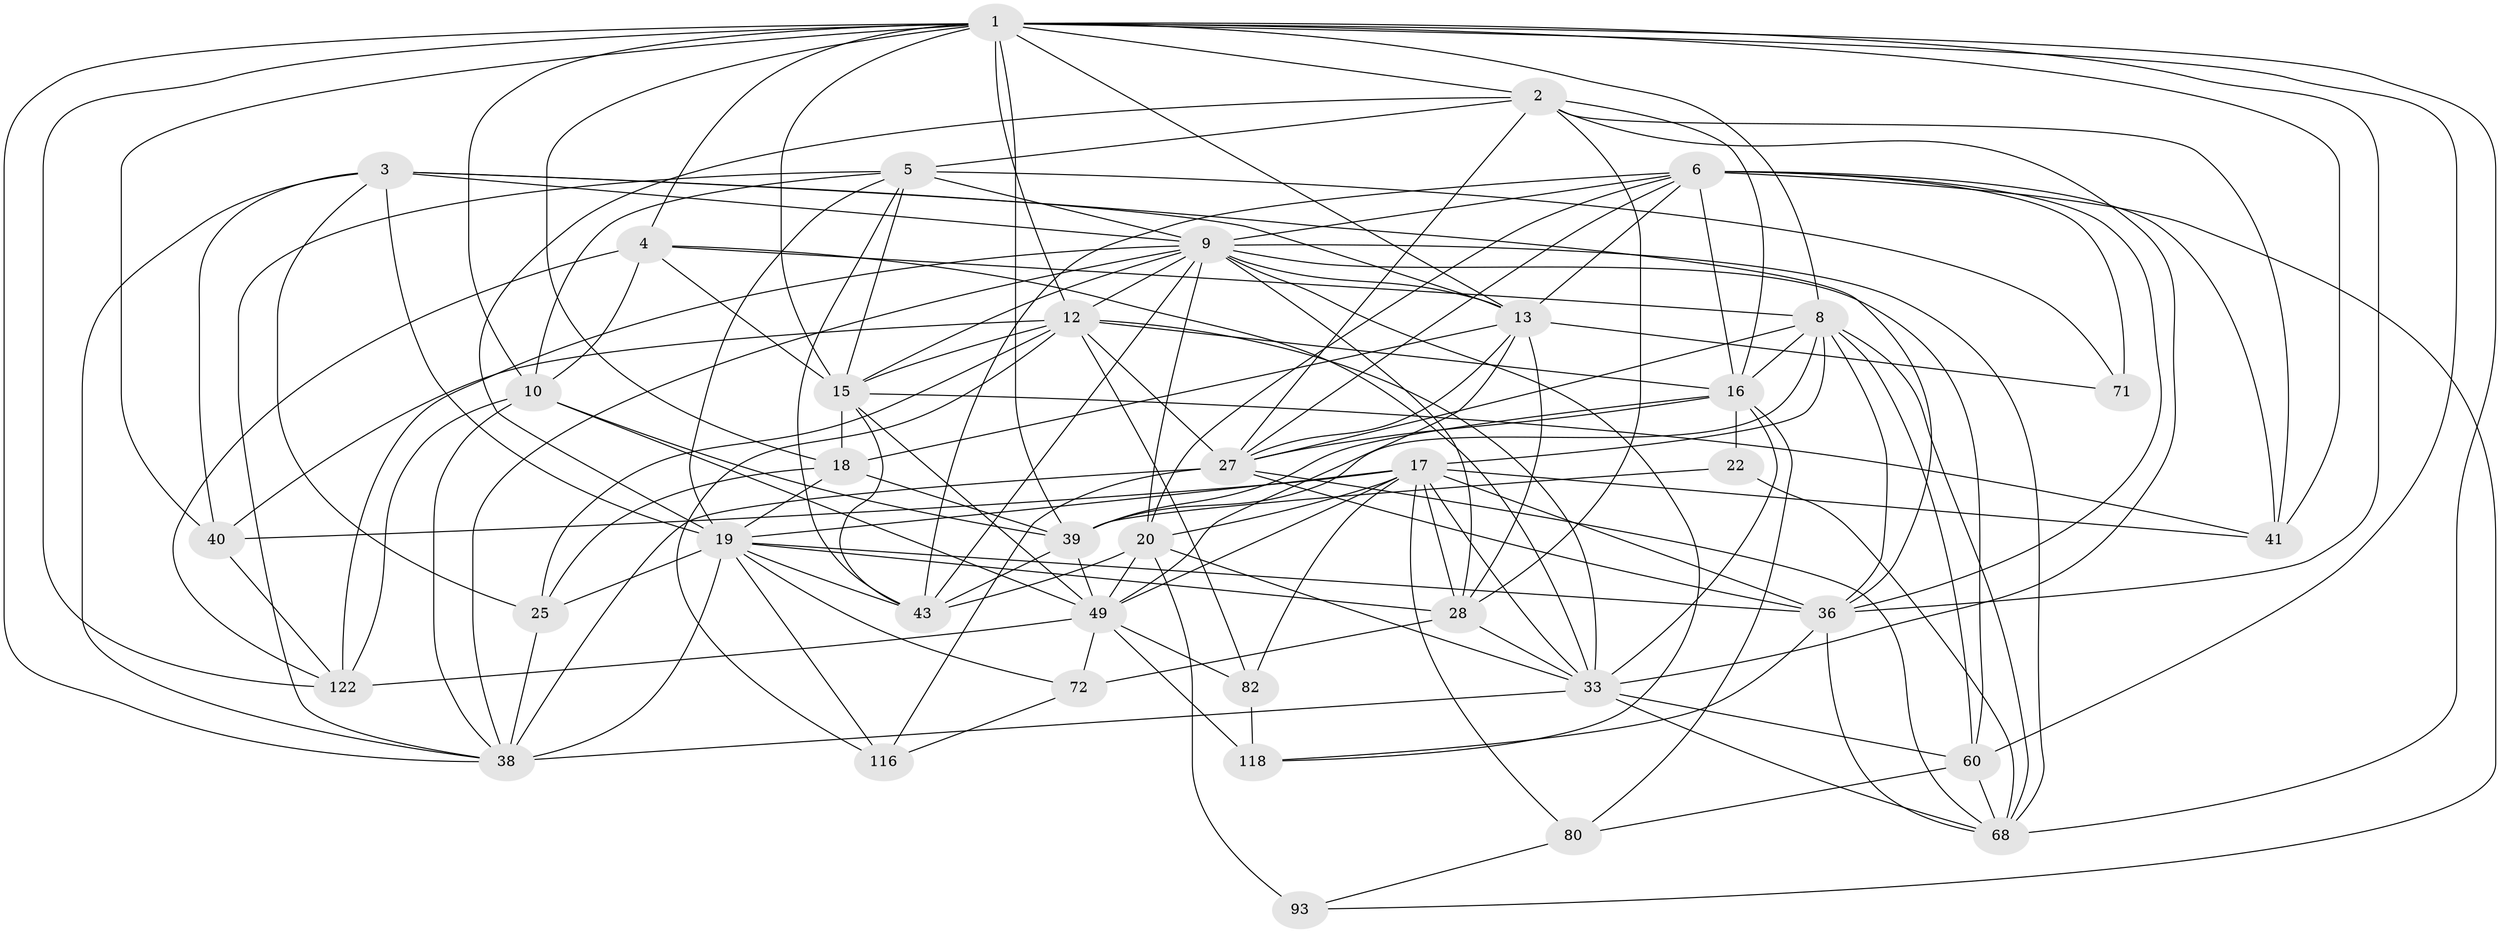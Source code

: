 // original degree distribution, {4: 1.0}
// Generated by graph-tools (version 1.1) at 2025/20/03/04/25 18:20:29]
// undirected, 39 vertices, 146 edges
graph export_dot {
graph [start="1"]
  node [color=gray90,style=filled];
  1 [super="+26+59"];
  2 [super="+30+129+101"];
  3 [super="+64+79"];
  4 [super="+7"];
  5 [super="+11+23"];
  6 [super="+14+66"];
  8 [super="+21+92+88"];
  9 [super="+100+45+73+31"];
  10 [super="+81+47"];
  12 [super="+113+76+67"];
  13 [super="+109+56+53"];
  15 [super="+123+57"];
  16 [super="+112+24"];
  17 [super="+61+120+35"];
  18 [super="+32"];
  19 [super="+50+94+65"];
  20 [super="+106+121"];
  22;
  25 [super="+102"];
  27 [super="+42+89"];
  28 [super="+52+70+107"];
  33 [super="+44"];
  36 [super="+55+62+105+108"];
  38 [super="+84+114"];
  39 [super="+126+111"];
  40 [super="+125"];
  41 [super="+96"];
  43 [super="+48"];
  49 [super="+127+78+74"];
  60 [super="+115"];
  68 [super="+83"];
  71;
  72;
  80;
  82;
  93;
  116;
  118;
  122 [super="+128"];
  1 -- 40;
  1 -- 122;
  1 -- 12;
  1 -- 15;
  1 -- 13;
  1 -- 2;
  1 -- 4;
  1 -- 36;
  1 -- 68;
  1 -- 8 [weight=2];
  1 -- 41;
  1 -- 10 [weight=2];
  1 -- 60;
  1 -- 39;
  1 -- 38;
  1 -- 18;
  2 -- 33;
  2 -- 27;
  2 -- 28 [weight=2];
  2 -- 5 [weight=2];
  2 -- 16;
  2 -- 41;
  2 -- 19;
  3 -- 40;
  3 -- 25;
  3 -- 13 [weight=2];
  3 -- 38;
  3 -- 9;
  3 -- 19;
  3 -- 36;
  4 -- 122;
  4 -- 10;
  4 -- 15;
  4 -- 8;
  4 -- 33;
  5 -- 71 [weight=2];
  5 -- 10;
  5 -- 38;
  5 -- 43;
  5 -- 15;
  5 -- 9;
  5 -- 19;
  6 -- 27;
  6 -- 71;
  6 -- 43;
  6 -- 13;
  6 -- 93;
  6 -- 9 [weight=3];
  6 -- 36;
  6 -- 41;
  6 -- 20;
  6 -- 16;
  8 -- 39;
  8 -- 60;
  8 -- 36;
  8 -- 16 [weight=3];
  8 -- 17;
  8 -- 68;
  8 -- 27;
  9 -- 43 [weight=2];
  9 -- 20;
  9 -- 15;
  9 -- 38;
  9 -- 13;
  9 -- 60;
  9 -- 28 [weight=2];
  9 -- 122;
  9 -- 12;
  9 -- 68;
  9 -- 118;
  10 -- 49;
  10 -- 122;
  10 -- 39;
  10 -- 38;
  12 -- 40;
  12 -- 27;
  12 -- 15;
  12 -- 33;
  12 -- 116;
  12 -- 25;
  12 -- 82;
  12 -- 16;
  13 -- 18;
  13 -- 28;
  13 -- 27;
  13 -- 71;
  13 -- 49;
  15 -- 41 [weight=2];
  15 -- 49;
  15 -- 18;
  15 -- 43;
  16 -- 22 [weight=2];
  16 -- 33;
  16 -- 80;
  16 -- 39;
  16 -- 27;
  17 -- 40 [weight=2];
  17 -- 41;
  17 -- 33;
  17 -- 80;
  17 -- 82;
  17 -- 36;
  17 -- 28;
  17 -- 49;
  17 -- 19;
  17 -- 20;
  18 -- 25;
  18 -- 39;
  18 -- 19;
  19 -- 28 [weight=2];
  19 -- 36 [weight=2];
  19 -- 38;
  19 -- 72;
  19 -- 25;
  19 -- 116;
  19 -- 43;
  20 -- 49;
  20 -- 93 [weight=2];
  20 -- 43;
  20 -- 33;
  22 -- 68;
  22 -- 39;
  25 -- 38 [weight=2];
  27 -- 36 [weight=3];
  27 -- 38;
  27 -- 68;
  27 -- 116;
  28 -- 72;
  28 -- 33;
  33 -- 60;
  33 -- 38;
  33 -- 68;
  36 -- 118;
  36 -- 68;
  39 -- 43;
  39 -- 49;
  40 -- 122;
  49 -- 82;
  49 -- 118;
  49 -- 72;
  49 -- 122;
  60 -- 80;
  60 -- 68;
  72 -- 116;
  80 -- 93;
  82 -- 118;
}
